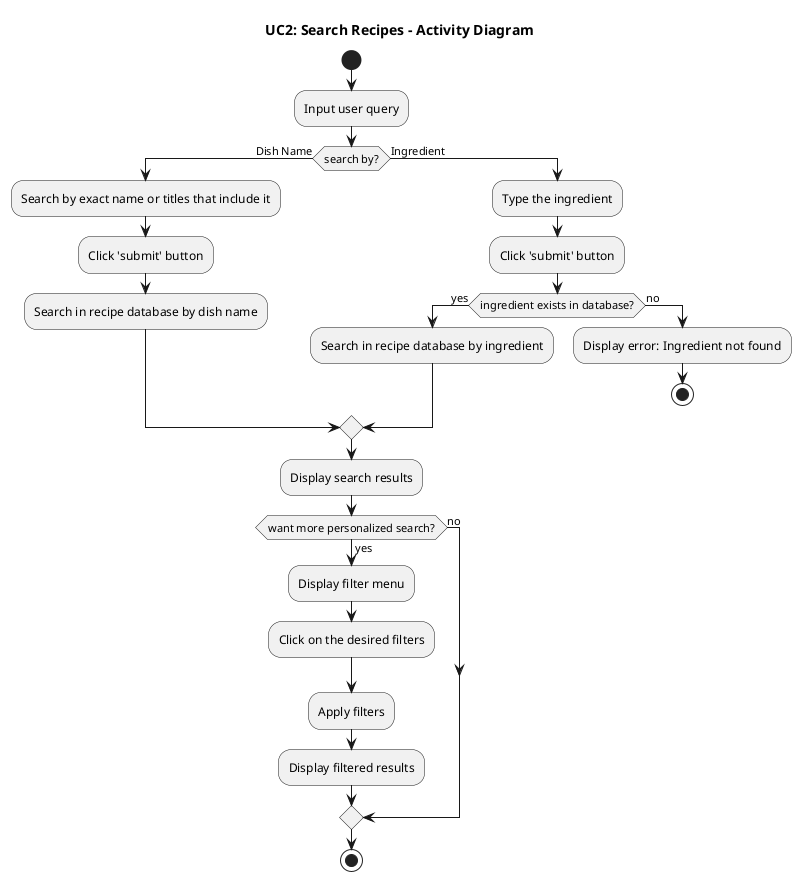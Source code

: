 @startuml
title UC2: Search Recipes - Activity Diagram

start

:Input user query;

if (search by?) then (Dish Name)
  :Search by exact name or titles that include it;
  :Click 'submit' button;
  :Search in recipe database by dish name;
else (Ingredient)
  :Type the ingredient;
  :Click 'submit' button;
  if (ingredient exists in database?) then (yes)
    :Search in recipe database by ingredient;
  else (no)
    :Display error: Ingredient not found;
    stop
  endif
endif

:Display search results;

if (want more personalized search?) then (yes)
  :Display filter menu;
  :Click on the desired filters;
  :Apply filters;
  :Display filtered results;
else (no)
endif

stop

@enduml
